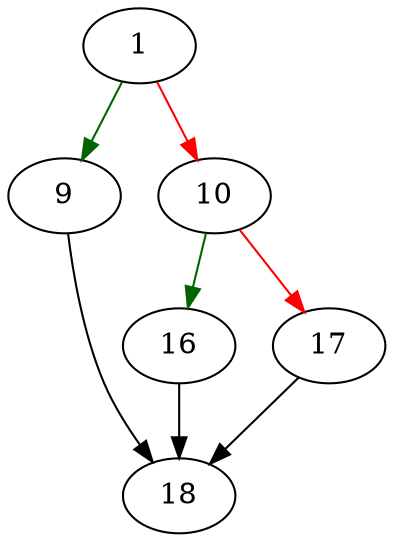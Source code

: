 strict digraph "exprStructSize" {
	// Node definitions.
	1 [entry=true];
	9;
	10;
	18;
	16;
	17;

	// Edge definitions.
	1 -> 9 [
		color=darkgreen
		cond=true
	];
	1 -> 10 [
		color=red
		cond=false
	];
	9 -> 18;
	10 -> 16 [
		color=darkgreen
		cond=true
	];
	10 -> 17 [
		color=red
		cond=false
	];
	16 -> 18;
	17 -> 18;
}